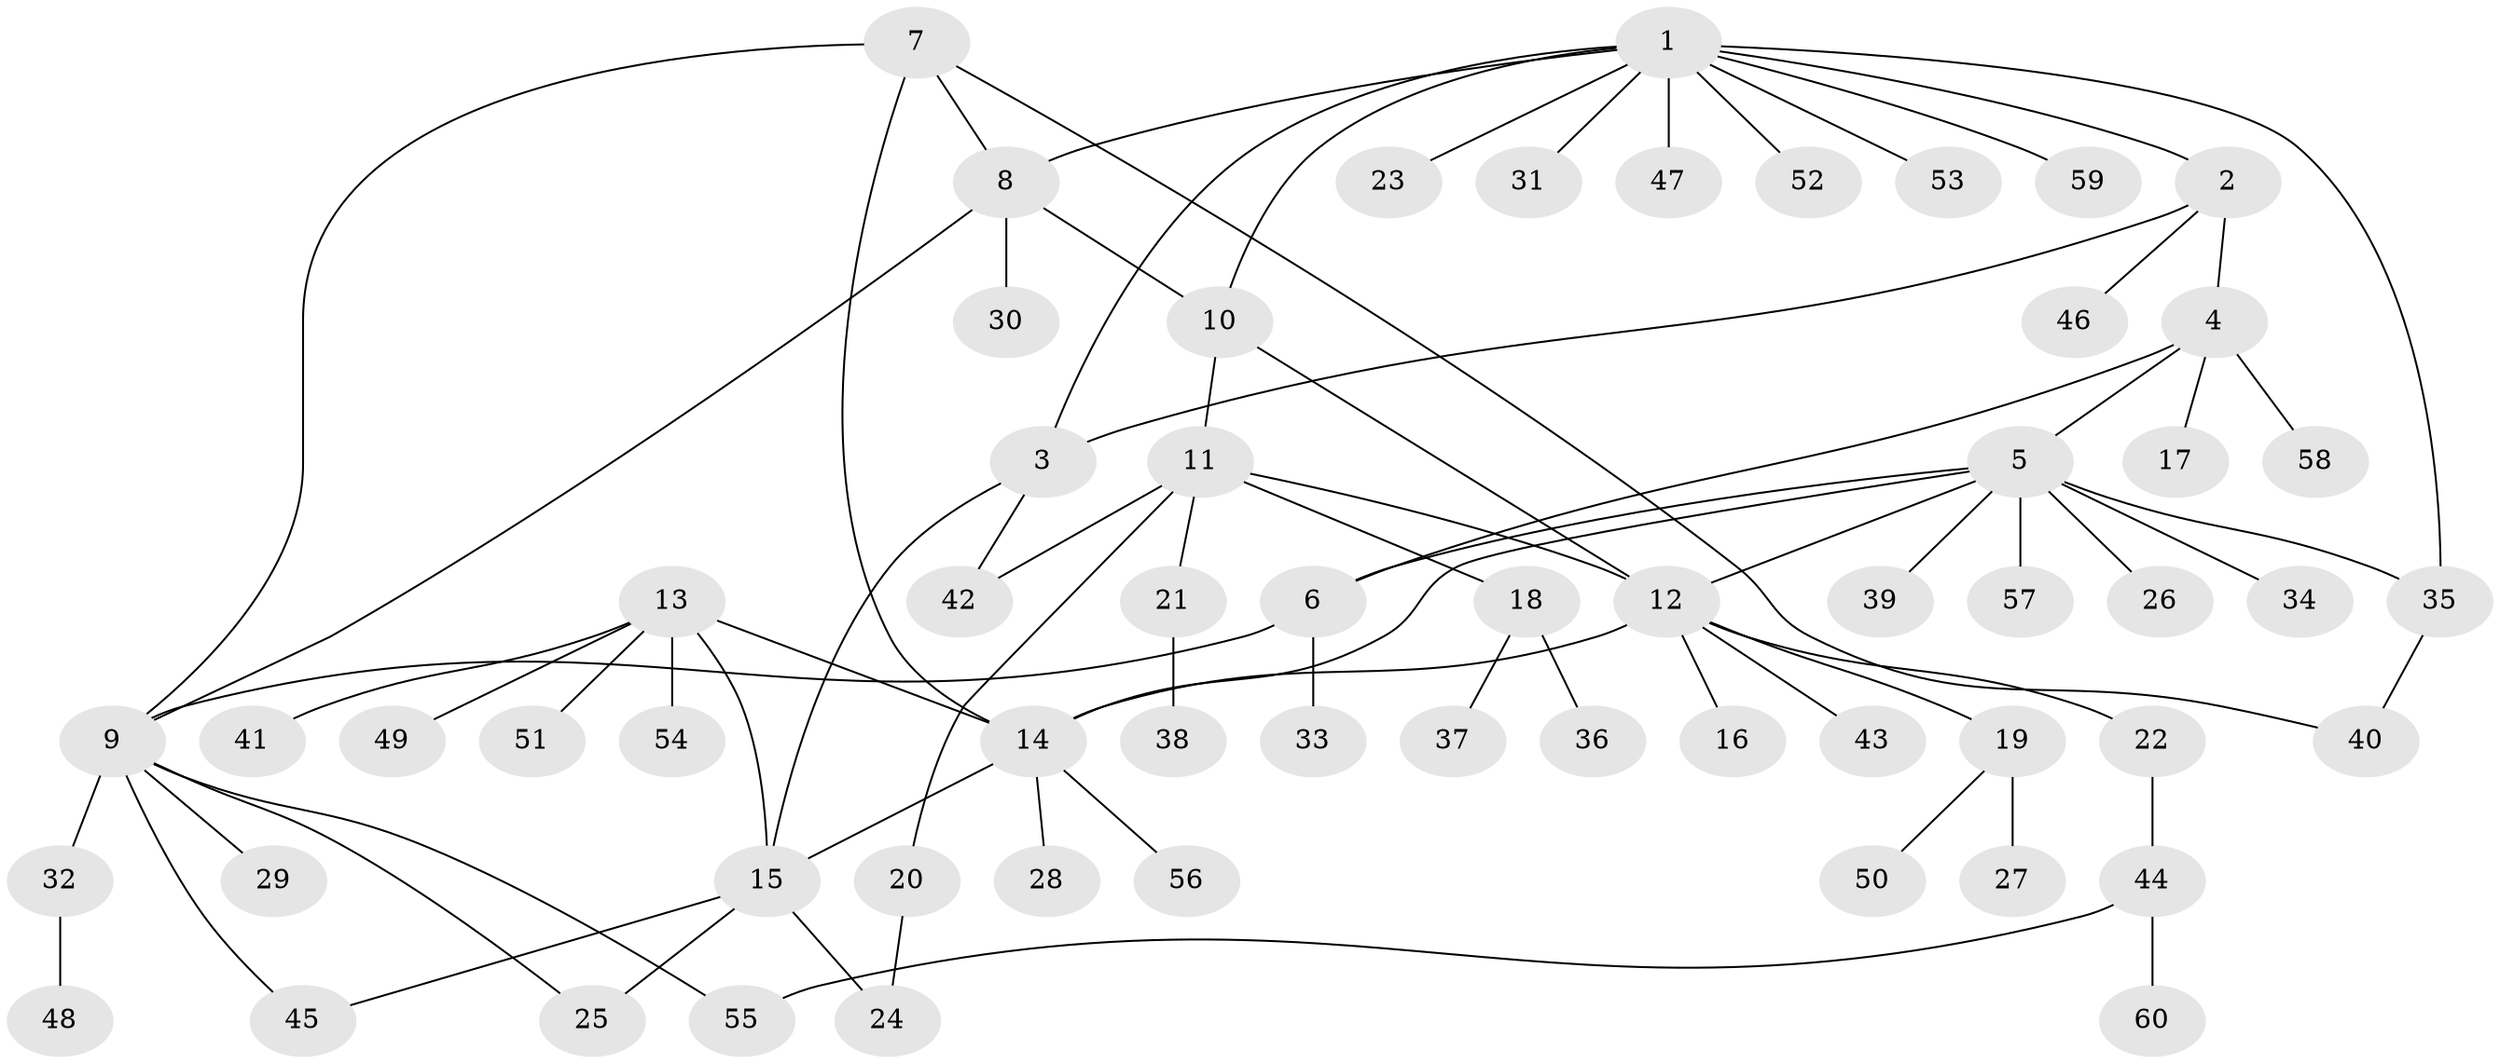 // Generated by graph-tools (version 1.1) at 2025/02/03/09/25 03:02:51]
// undirected, 60 vertices, 77 edges
graph export_dot {
graph [start="1"]
  node [color=gray90,style=filled];
  1;
  2;
  3;
  4;
  5;
  6;
  7;
  8;
  9;
  10;
  11;
  12;
  13;
  14;
  15;
  16;
  17;
  18;
  19;
  20;
  21;
  22;
  23;
  24;
  25;
  26;
  27;
  28;
  29;
  30;
  31;
  32;
  33;
  34;
  35;
  36;
  37;
  38;
  39;
  40;
  41;
  42;
  43;
  44;
  45;
  46;
  47;
  48;
  49;
  50;
  51;
  52;
  53;
  54;
  55;
  56;
  57;
  58;
  59;
  60;
  1 -- 2;
  1 -- 3;
  1 -- 8;
  1 -- 10;
  1 -- 23;
  1 -- 31;
  1 -- 35;
  1 -- 47;
  1 -- 52;
  1 -- 53;
  1 -- 59;
  2 -- 3;
  2 -- 4;
  2 -- 46;
  3 -- 15;
  3 -- 42;
  4 -- 5;
  4 -- 6;
  4 -- 17;
  4 -- 58;
  5 -- 6;
  5 -- 12;
  5 -- 14;
  5 -- 26;
  5 -- 34;
  5 -- 35;
  5 -- 39;
  5 -- 57;
  6 -- 9;
  6 -- 33;
  7 -- 8;
  7 -- 9;
  7 -- 14;
  7 -- 40;
  8 -- 9;
  8 -- 10;
  8 -- 30;
  9 -- 25;
  9 -- 29;
  9 -- 32;
  9 -- 45;
  9 -- 55;
  10 -- 11;
  10 -- 12;
  11 -- 12;
  11 -- 18;
  11 -- 20;
  11 -- 21;
  11 -- 42;
  12 -- 14;
  12 -- 16;
  12 -- 19;
  12 -- 22;
  12 -- 43;
  13 -- 14;
  13 -- 15;
  13 -- 41;
  13 -- 49;
  13 -- 51;
  13 -- 54;
  14 -- 15;
  14 -- 28;
  14 -- 56;
  15 -- 24;
  15 -- 25;
  15 -- 45;
  18 -- 36;
  18 -- 37;
  19 -- 27;
  19 -- 50;
  20 -- 24;
  21 -- 38;
  22 -- 44;
  32 -- 48;
  35 -- 40;
  44 -- 55;
  44 -- 60;
}

